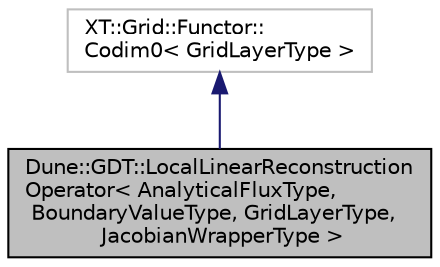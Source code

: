 digraph "Dune::GDT::LocalLinearReconstructionOperator&lt; AnalyticalFluxType, BoundaryValueType, GridLayerType, JacobianWrapperType &gt;"
{
  edge [fontname="Helvetica",fontsize="10",labelfontname="Helvetica",labelfontsize="10"];
  node [fontname="Helvetica",fontsize="10",shape=record];
  Node0 [label="Dune::GDT::LocalLinearReconstruction\lOperator\< AnalyticalFluxType,\l BoundaryValueType, GridLayerType,\l JacobianWrapperType \>",height=0.2,width=0.4,color="black", fillcolor="grey75", style="filled", fontcolor="black"];
  Node1 -> Node0 [dir="back",color="midnightblue",fontsize="10",style="solid",fontname="Helvetica"];
  Node1 [label="XT::Grid::Functor::\lCodim0\< GridLayerType \>",height=0.2,width=0.4,color="grey75", fillcolor="white", style="filled"];
}
